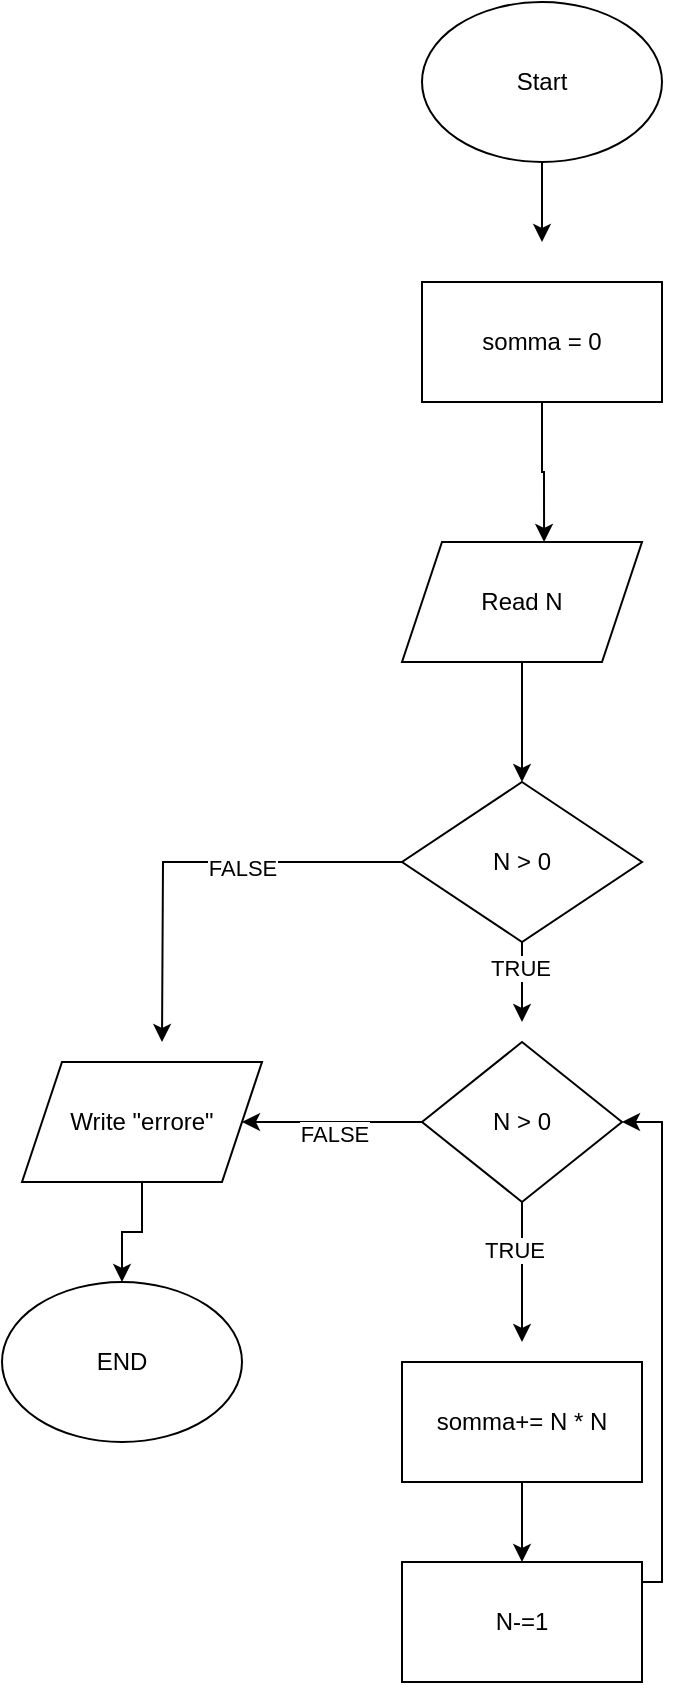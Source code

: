 <mxfile version="26.0.9">
  <diagram name="Page-1" id="LMkLlNcQd01threMHlzM">
    <mxGraphModel dx="1044" dy="915" grid="1" gridSize="10" guides="1" tooltips="1" connect="1" arrows="1" fold="1" page="1" pageScale="1" pageWidth="850" pageHeight="1100" math="0" shadow="0">
      <root>
        <mxCell id="0" />
        <mxCell id="1" parent="0" />
        <mxCell id="r7YLPcHXXw2kBUCS3D6t-27" style="edgeStyle=orthogonalEdgeStyle;rounded=0;orthogonalLoop=1;jettySize=auto;html=1;" edge="1" parent="1" source="r7YLPcHXXw2kBUCS3D6t-1">
          <mxGeometry relative="1" as="geometry">
            <mxPoint x="400" y="130" as="targetPoint" />
          </mxGeometry>
        </mxCell>
        <mxCell id="r7YLPcHXXw2kBUCS3D6t-1" value="Start" style="ellipse;whiteSpace=wrap;html=1;" vertex="1" parent="1">
          <mxGeometry x="340" y="10" width="120" height="80" as="geometry" />
        </mxCell>
        <mxCell id="r7YLPcHXXw2kBUCS3D6t-2" value="somma = 0 " style="rounded=0;whiteSpace=wrap;html=1;" vertex="1" parent="1">
          <mxGeometry x="340" y="150" width="120" height="60" as="geometry" />
        </mxCell>
        <mxCell id="r7YLPcHXXw2kBUCS3D6t-36" style="edgeStyle=orthogonalEdgeStyle;rounded=0;orthogonalLoop=1;jettySize=auto;html=1;entryX=0.5;entryY=0;entryDx=0;entryDy=0;" edge="1" parent="1" source="r7YLPcHXXw2kBUCS3D6t-28" target="r7YLPcHXXw2kBUCS3D6t-35">
          <mxGeometry relative="1" as="geometry" />
        </mxCell>
        <mxCell id="r7YLPcHXXw2kBUCS3D6t-28" value="Read N" style="shape=parallelogram;perimeter=parallelogramPerimeter;whiteSpace=wrap;html=1;fixedSize=1;" vertex="1" parent="1">
          <mxGeometry x="330" y="280" width="120" height="60" as="geometry" />
        </mxCell>
        <mxCell id="r7YLPcHXXw2kBUCS3D6t-29" style="edgeStyle=orthogonalEdgeStyle;rounded=0;orthogonalLoop=1;jettySize=auto;html=1;entryX=0.592;entryY=0;entryDx=0;entryDy=0;entryPerimeter=0;" edge="1" parent="1" source="r7YLPcHXXw2kBUCS3D6t-2" target="r7YLPcHXXw2kBUCS3D6t-28">
          <mxGeometry relative="1" as="geometry" />
        </mxCell>
        <mxCell id="r7YLPcHXXw2kBUCS3D6t-37" style="edgeStyle=orthogonalEdgeStyle;rounded=0;orthogonalLoop=1;jettySize=auto;html=1;" edge="1" parent="1" source="r7YLPcHXXw2kBUCS3D6t-35">
          <mxGeometry relative="1" as="geometry">
            <mxPoint x="390" y="520" as="targetPoint" />
          </mxGeometry>
        </mxCell>
        <mxCell id="r7YLPcHXXw2kBUCS3D6t-38" value="TRUE" style="edgeLabel;html=1;align=center;verticalAlign=middle;resizable=0;points=[];" vertex="1" connectable="0" parent="r7YLPcHXXw2kBUCS3D6t-37">
          <mxGeometry x="-0.358" y="-1" relative="1" as="geometry">
            <mxPoint as="offset" />
          </mxGeometry>
        </mxCell>
        <mxCell id="r7YLPcHXXw2kBUCS3D6t-55" style="edgeStyle=orthogonalEdgeStyle;rounded=0;orthogonalLoop=1;jettySize=auto;html=1;" edge="1" parent="1" source="r7YLPcHXXw2kBUCS3D6t-35">
          <mxGeometry relative="1" as="geometry">
            <mxPoint x="210" y="530" as="targetPoint" />
          </mxGeometry>
        </mxCell>
        <mxCell id="r7YLPcHXXw2kBUCS3D6t-56" value="FALSE" style="edgeLabel;html=1;align=center;verticalAlign=middle;resizable=0;points=[];" vertex="1" connectable="0" parent="r7YLPcHXXw2kBUCS3D6t-55">
          <mxGeometry x="-0.236" y="3" relative="1" as="geometry">
            <mxPoint as="offset" />
          </mxGeometry>
        </mxCell>
        <mxCell id="r7YLPcHXXw2kBUCS3D6t-35" value="N &amp;gt; 0" style="rhombus;whiteSpace=wrap;html=1;" vertex="1" parent="1">
          <mxGeometry x="330" y="400" width="120" height="80" as="geometry" />
        </mxCell>
        <mxCell id="r7YLPcHXXw2kBUCS3D6t-40" style="edgeStyle=orthogonalEdgeStyle;rounded=0;orthogonalLoop=1;jettySize=auto;html=1;" edge="1" parent="1" source="r7YLPcHXXw2kBUCS3D6t-39">
          <mxGeometry relative="1" as="geometry">
            <mxPoint x="390" y="680" as="targetPoint" />
          </mxGeometry>
        </mxCell>
        <mxCell id="r7YLPcHXXw2kBUCS3D6t-41" value="TRUE" style="edgeLabel;html=1;align=center;verticalAlign=middle;resizable=0;points=[];" vertex="1" connectable="0" parent="r7YLPcHXXw2kBUCS3D6t-40">
          <mxGeometry x="-0.319" y="-4" relative="1" as="geometry">
            <mxPoint as="offset" />
          </mxGeometry>
        </mxCell>
        <mxCell id="r7YLPcHXXw2kBUCS3D6t-48" style="edgeStyle=orthogonalEdgeStyle;rounded=0;orthogonalLoop=1;jettySize=auto;html=1;" edge="1" parent="1" source="r7YLPcHXXw2kBUCS3D6t-39">
          <mxGeometry relative="1" as="geometry">
            <mxPoint x="250" y="570" as="targetPoint" />
          </mxGeometry>
        </mxCell>
        <mxCell id="r7YLPcHXXw2kBUCS3D6t-53" value="FALSE" style="edgeLabel;html=1;align=center;verticalAlign=middle;resizable=0;points=[];" vertex="1" connectable="0" parent="r7YLPcHXXw2kBUCS3D6t-48">
          <mxGeometry x="-0.006" y="5" relative="1" as="geometry">
            <mxPoint as="offset" />
          </mxGeometry>
        </mxCell>
        <mxCell id="r7YLPcHXXw2kBUCS3D6t-39" value="N &amp;gt; 0 " style="rhombus;whiteSpace=wrap;html=1;" vertex="1" parent="1">
          <mxGeometry x="340" y="530" width="100" height="80" as="geometry" />
        </mxCell>
        <mxCell id="r7YLPcHXXw2kBUCS3D6t-45" value="" style="edgeStyle=orthogonalEdgeStyle;rounded=0;orthogonalLoop=1;jettySize=auto;html=1;" edge="1" parent="1" source="r7YLPcHXXw2kBUCS3D6t-42" target="r7YLPcHXXw2kBUCS3D6t-43">
          <mxGeometry relative="1" as="geometry" />
        </mxCell>
        <mxCell id="r7YLPcHXXw2kBUCS3D6t-42" value="somma+= N * N" style="rounded=0;whiteSpace=wrap;html=1;" vertex="1" parent="1">
          <mxGeometry x="330" y="690" width="120" height="60" as="geometry" />
        </mxCell>
        <mxCell id="r7YLPcHXXw2kBUCS3D6t-47" style="edgeStyle=orthogonalEdgeStyle;rounded=0;orthogonalLoop=1;jettySize=auto;html=1;entryX=1;entryY=0.5;entryDx=0;entryDy=0;" edge="1" parent="1" source="r7YLPcHXXw2kBUCS3D6t-43" target="r7YLPcHXXw2kBUCS3D6t-39">
          <mxGeometry relative="1" as="geometry">
            <mxPoint x="610" y="590" as="targetPoint" />
            <Array as="points">
              <mxPoint x="460" y="800" />
              <mxPoint x="460" y="570" />
            </Array>
          </mxGeometry>
        </mxCell>
        <mxCell id="r7YLPcHXXw2kBUCS3D6t-43" value="N-=1" style="rounded=0;whiteSpace=wrap;html=1;" vertex="1" parent="1">
          <mxGeometry x="330" y="790" width="120" height="60" as="geometry" />
        </mxCell>
        <mxCell id="r7YLPcHXXw2kBUCS3D6t-52" style="edgeStyle=orthogonalEdgeStyle;rounded=0;orthogonalLoop=1;jettySize=auto;html=1;" edge="1" parent="1" source="r7YLPcHXXw2kBUCS3D6t-50" target="r7YLPcHXXw2kBUCS3D6t-51">
          <mxGeometry relative="1" as="geometry" />
        </mxCell>
        <mxCell id="r7YLPcHXXw2kBUCS3D6t-50" value="Write &quot;errore&quot;" style="shape=parallelogram;perimeter=parallelogramPerimeter;whiteSpace=wrap;html=1;fixedSize=1;" vertex="1" parent="1">
          <mxGeometry x="140" y="540" width="120" height="60" as="geometry" />
        </mxCell>
        <mxCell id="r7YLPcHXXw2kBUCS3D6t-51" value="END" style="ellipse;whiteSpace=wrap;html=1;" vertex="1" parent="1">
          <mxGeometry x="130" y="650" width="120" height="80" as="geometry" />
        </mxCell>
      </root>
    </mxGraphModel>
  </diagram>
</mxfile>
